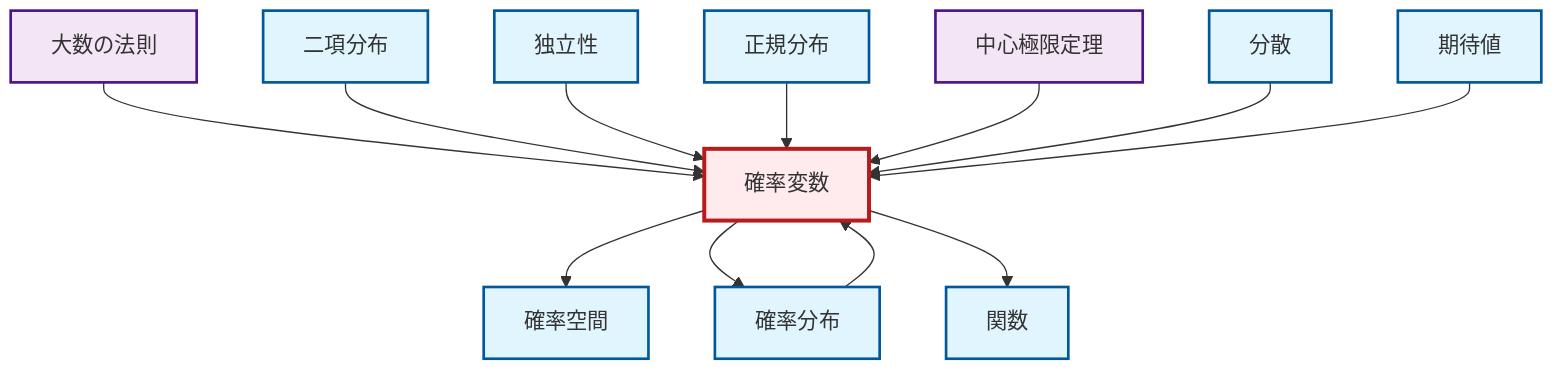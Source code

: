 graph TD
    classDef definition fill:#e1f5fe,stroke:#01579b,stroke-width:2px
    classDef theorem fill:#f3e5f5,stroke:#4a148c,stroke-width:2px
    classDef axiom fill:#fff3e0,stroke:#e65100,stroke-width:2px
    classDef example fill:#e8f5e9,stroke:#1b5e20,stroke-width:2px
    classDef current fill:#ffebee,stroke:#b71c1c,stroke-width:3px
    def-binomial-distribution["二項分布"]:::definition
    def-probability-space["確率空間"]:::definition
    def-independence["独立性"]:::definition
    def-function["関数"]:::definition
    thm-central-limit["中心極限定理"]:::theorem
    thm-law-of-large-numbers["大数の法則"]:::theorem
    def-normal-distribution["正規分布"]:::definition
    def-random-variable["確率変数"]:::definition
    def-probability-distribution["確率分布"]:::definition
    def-variance["分散"]:::definition
    def-expectation["期待値"]:::definition
    thm-law-of-large-numbers --> def-random-variable
    def-binomial-distribution --> def-random-variable
    def-independence --> def-random-variable
    def-random-variable --> def-probability-space
    def-normal-distribution --> def-random-variable
    def-probability-distribution --> def-random-variable
    thm-central-limit --> def-random-variable
    def-random-variable --> def-probability-distribution
    def-random-variable --> def-function
    def-variance --> def-random-variable
    def-expectation --> def-random-variable
    class def-random-variable current
